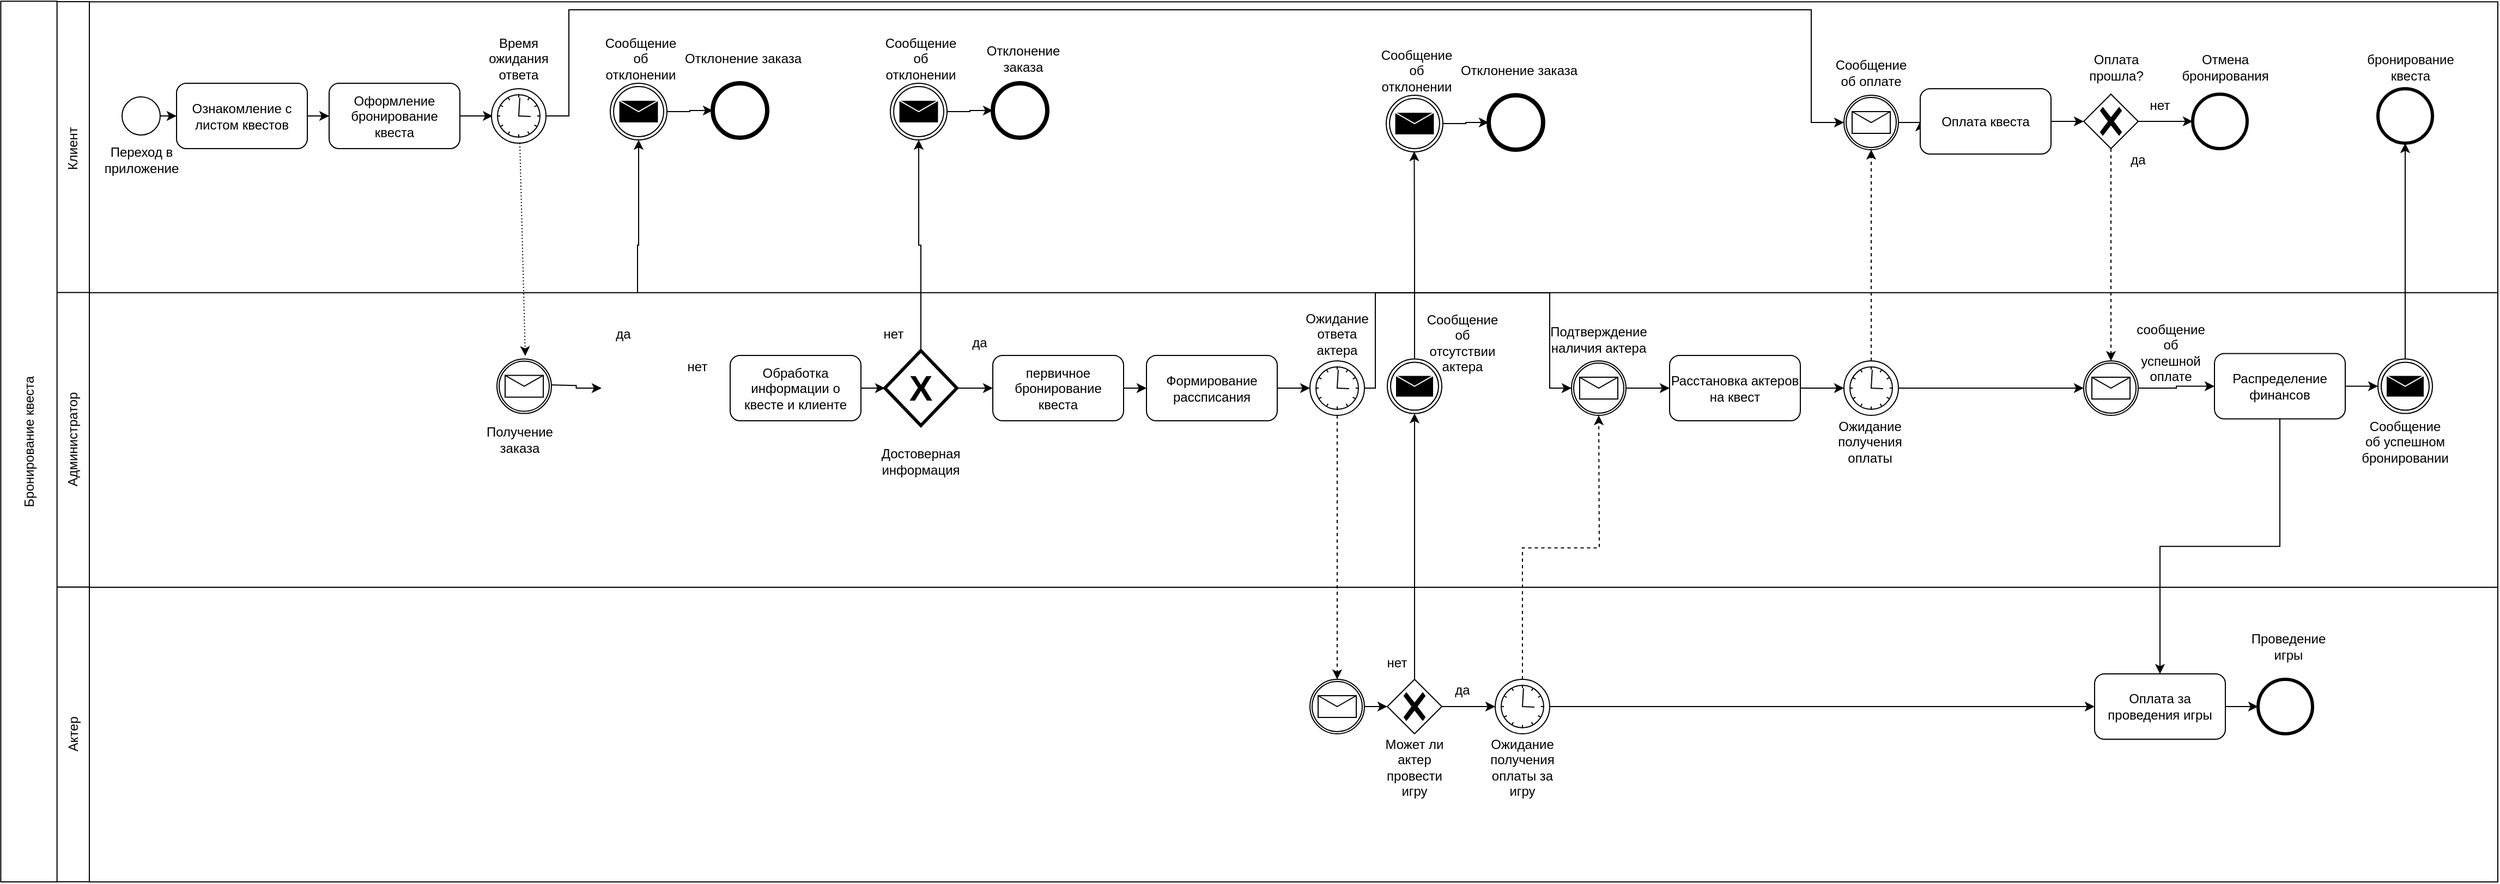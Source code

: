 <mxfile version="26.2.2">
  <diagram name="Страница — 1" id="u1uKne-qDeMZfQAYgLeE">
    <mxGraphModel dx="2459" dy="2069" grid="1" gridSize="10" guides="1" tooltips="1" connect="1" arrows="1" fold="1" page="1" pageScale="1" pageWidth="827" pageHeight="1169" math="0" shadow="0">
      <root>
        <mxCell id="0" />
        <mxCell id="1" parent="0" />
        <mxCell id="-R2iYD6G5VZ62MOR1Gz--1" value="" style="rounded=0;whiteSpace=wrap;html=1;" parent="1" vertex="1">
          <mxGeometry x="50" y="-777.33" width="2210" height="270.63" as="geometry" />
        </mxCell>
        <mxCell id="-R2iYD6G5VZ62MOR1Gz--7" value="Клиент" style="rounded=0;whiteSpace=wrap;html=1;rotation=-90;" parent="1" vertex="1">
          <mxGeometry x="-100.31" y="-657.18" width="270.63" height="30" as="geometry" />
        </mxCell>
        <mxCell id="-R2iYD6G5VZ62MOR1Gz--15" style="edgeStyle=orthogonalEdgeStyle;rounded=0;orthogonalLoop=1;jettySize=auto;html=1;exitX=1;exitY=0.5;exitDx=0;exitDy=0;" parent="1" source="-R2iYD6G5VZ62MOR1Gz--8" target="-R2iYD6G5VZ62MOR1Gz--16" edge="1">
          <mxGeometry relative="1" as="geometry">
            <mxPoint x="140" y="-672" as="targetPoint" />
          </mxGeometry>
        </mxCell>
        <mxCell id="-R2iYD6G5VZ62MOR1Gz--8" value="" style="ellipse;whiteSpace=wrap;html=1;aspect=fixed;" parent="1" vertex="1">
          <mxGeometry x="80" y="-690" width="35" height="35" as="geometry" />
        </mxCell>
        <mxCell id="-R2iYD6G5VZ62MOR1Gz--9" value="Переход в приложение" style="text;html=1;align=center;verticalAlign=middle;whiteSpace=wrap;rounded=0;" parent="1" vertex="1">
          <mxGeometry x="67.5" y="-647.5" width="60" height="30" as="geometry" />
        </mxCell>
        <mxCell id="-R2iYD6G5VZ62MOR1Gz--18" value="" style="edgeStyle=orthogonalEdgeStyle;rounded=0;orthogonalLoop=1;jettySize=auto;html=1;" parent="1" source="-R2iYD6G5VZ62MOR1Gz--16" target="-R2iYD6G5VZ62MOR1Gz--17" edge="1">
          <mxGeometry relative="1" as="geometry" />
        </mxCell>
        <mxCell id="-R2iYD6G5VZ62MOR1Gz--16" value="Ознакомление с листом квестов" style="rounded=1;whiteSpace=wrap;html=1;" parent="1" vertex="1">
          <mxGeometry x="130" y="-702.5" width="120" height="60" as="geometry" />
        </mxCell>
        <mxCell id="-R2iYD6G5VZ62MOR1Gz--20" value="" style="edgeStyle=orthogonalEdgeStyle;rounded=0;orthogonalLoop=1;jettySize=auto;html=1;" parent="1" source="-R2iYD6G5VZ62MOR1Gz--17" edge="1">
          <mxGeometry relative="1" as="geometry">
            <mxPoint x="420.104" y="-672.4" as="targetPoint" />
          </mxGeometry>
        </mxCell>
        <mxCell id="-R2iYD6G5VZ62MOR1Gz--17" value="Оформление бронирование квеста" style="rounded=1;whiteSpace=wrap;html=1;" parent="1" vertex="1">
          <mxGeometry x="270" y="-702.5" width="120" height="60" as="geometry" />
        </mxCell>
        <mxCell id="Gj7sBWzn-W7E-TxNVWnS-31" style="edgeStyle=orthogonalEdgeStyle;rounded=0;orthogonalLoop=1;jettySize=auto;html=1;exitX=1;exitY=0.5;exitDx=0;exitDy=0;" edge="1" parent="1" source="-R2iYD6G5VZ62MOR1Gz--22" target="Gj7sBWzn-W7E-TxNVWnS-32">
          <mxGeometry relative="1" as="geometry">
            <mxPoint x="620" y="-421.941" as="targetPoint" />
          </mxGeometry>
        </mxCell>
        <mxCell id="Gj7sBWzn-W7E-TxNVWnS-38" style="edgeStyle=orthogonalEdgeStyle;rounded=0;orthogonalLoop=1;jettySize=auto;html=1;exitX=0.5;exitY=0;exitDx=0;exitDy=0;" edge="1" parent="1" source="-R2iYD6G5VZ62MOR1Gz--22" target="Gj7sBWzn-W7E-TxNVWnS-35">
          <mxGeometry relative="1" as="geometry" />
        </mxCell>
        <mxCell id="-R2iYD6G5VZ62MOR1Gz--22" value="&lt;font style=&quot;font-size: 32px;&quot;&gt;&lt;b&gt;X&lt;/b&gt;&lt;/font&gt;" style="rhombus;whiteSpace=wrap;html=1;strokeWidth=3;" parent="1" vertex="1">
          <mxGeometry x="520" y="-456.87" width="66" height="68.75" as="geometry" />
        </mxCell>
        <mxCell id="-R2iYD6G5VZ62MOR1Gz--23" value="Забронирован квест на данное время?" style="text;html=1;align=center;verticalAlign=middle;whiteSpace=wrap;rounded=0;" parent="1" vertex="1">
          <mxGeometry x="523" y="-370" width="60" height="30" as="geometry" />
        </mxCell>
        <mxCell id="Gj7sBWzn-W7E-TxNVWnS-1" value="Администратор" style="rounded=0;whiteSpace=wrap;html=1;rotation=-90;" vertex="1" parent="1">
          <mxGeometry x="-100.31" y="-390" width="270.63" height="30" as="geometry" />
        </mxCell>
        <mxCell id="Gj7sBWzn-W7E-TxNVWnS-2" value="" style="rounded=0;whiteSpace=wrap;html=1;" vertex="1" parent="1">
          <mxGeometry x="50" y="-510.16" width="2210" height="270.63" as="geometry" />
        </mxCell>
        <mxCell id="Gj7sBWzn-W7E-TxNVWnS-3" value="Актер" style="rounded=0;whiteSpace=wrap;html=1;rotation=-90;" vertex="1" parent="1">
          <mxGeometry x="-100.31" y="-119.37" width="270.63" height="30" as="geometry" />
        </mxCell>
        <mxCell id="Gj7sBWzn-W7E-TxNVWnS-4" value="" style="rounded=0;whiteSpace=wrap;html=1;" vertex="1" parent="1">
          <mxGeometry x="50" y="-239.53" width="2210" height="270.63" as="geometry" />
        </mxCell>
        <mxCell id="Gj7sBWzn-W7E-TxNVWnS-6" value="Бронирование квеста" style="rounded=0;whiteSpace=wrap;html=1;rotation=-90;" vertex="1" parent="1">
          <mxGeometry x="-409.93" y="-399.2" width="808.91" height="51.6" as="geometry" />
        </mxCell>
        <mxCell id="Gj7sBWzn-W7E-TxNVWnS-17" style="edgeStyle=orthogonalEdgeStyle;rounded=0;orthogonalLoop=1;jettySize=auto;html=1;exitX=1;exitY=0.5;exitDx=0;exitDy=0;entryX=0;entryY=0.5;entryDx=0;entryDy=0;" edge="1" parent="1" target="-R2iYD6G5VZ62MOR1Gz--22">
          <mxGeometry relative="1" as="geometry">
            <mxPoint x="472.49" y="-425.445" as="sourcePoint" />
          </mxGeometry>
        </mxCell>
        <mxCell id="Gj7sBWzn-W7E-TxNVWnS-13" value="Время ожидания ответа" style="text;html=1;align=center;verticalAlign=middle;whiteSpace=wrap;rounded=0;" vertex="1" parent="1">
          <mxGeometry x="414" y="-740" width="60" height="30" as="geometry" />
        </mxCell>
        <mxCell id="Gj7sBWzn-W7E-TxNVWnS-16" value="Получение заказа" style="text;html=1;align=center;verticalAlign=middle;whiteSpace=wrap;rounded=0;" vertex="1" parent="1">
          <mxGeometry x="415" y="-390.13" width="60" height="30" as="geometry" />
        </mxCell>
        <mxCell id="Gj7sBWzn-W7E-TxNVWnS-18" value="" style="endArrow=classic;html=1;rounded=0;dashed=1;dashPattern=1 2;exitX=0.5;exitY=1;exitDx=0;exitDy=0;" edge="1" parent="1">
          <mxGeometry width="50" height="50" relative="1" as="geometry">
            <mxPoint x="445" y="-647.5" as="sourcePoint" />
            <mxPoint x="450" y="-452" as="targetPoint" />
          </mxGeometry>
        </mxCell>
        <mxCell id="Gj7sBWzn-W7E-TxNVWnS-20" value="" style="ellipse;whiteSpace=wrap;html=1;aspect=fixed;strokeWidth=4;" vertex="1" parent="1">
          <mxGeometry x="622" y="-702.5" width="50" height="50" as="geometry" />
        </mxCell>
        <mxCell id="Gj7sBWzn-W7E-TxNVWnS-22" value="Отклонение&amp;nbsp;заказа" style="text;html=1;align=center;verticalAlign=middle;whiteSpace=wrap;rounded=0;" vertex="1" parent="1">
          <mxGeometry x="620" y="-740" width="60" height="30" as="geometry" />
        </mxCell>
        <mxCell id="Gj7sBWzn-W7E-TxNVWnS-24" value="" style="points=[[0.145,0.145,0],[0.5,0,0],[0.855,0.145,0],[1,0.5,0],[0.855,0.855,0],[0.5,1,0],[0.145,0.855,0],[0,0.5,0]];shape=mxgraph.bpmn.event;html=1;verticalLabelPosition=bottom;labelBackgroundColor=#ffffff;verticalAlign=top;align=center;perimeter=ellipsePerimeter;outlineConnect=0;aspect=fixed;outline=boundInt;symbol=message;" vertex="1" parent="1">
          <mxGeometry x="424" y="-449.2" width="50" height="50" as="geometry" />
        </mxCell>
        <mxCell id="Gj7sBWzn-W7E-TxNVWnS-26" value="" style="points=[[0.145,0.145,0],[0.5,0,0],[0.855,0.145,0],[1,0.5,0],[0.855,0.855,0],[0.5,1,0],[0.145,0.855,0],[0,0.5,0]];shape=mxgraph.bpmn.event;html=1;verticalLabelPosition=bottom;labelBackgroundColor=#ffffff;verticalAlign=top;align=center;perimeter=ellipsePerimeter;outlineConnect=0;aspect=fixed;outline=standard;symbol=timer;" vertex="1" parent="1">
          <mxGeometry x="419" y="-697.5" width="50" height="50" as="geometry" />
        </mxCell>
        <mxCell id="Gj7sBWzn-W7E-TxNVWnS-27" value="да" style="text;html=1;align=center;verticalAlign=middle;whiteSpace=wrap;rounded=0;" vertex="1" parent="1">
          <mxGeometry x="510" y="-486.87" width="60" height="30" as="geometry" />
        </mxCell>
        <mxCell id="Gj7sBWzn-W7E-TxNVWnS-29" value="нет" style="text;html=1;align=center;verticalAlign=middle;whiteSpace=wrap;rounded=0;" vertex="1" parent="1">
          <mxGeometry x="578" y="-456.87" width="60" height="30" as="geometry" />
        </mxCell>
        <mxCell id="Gj7sBWzn-W7E-TxNVWnS-45" style="edgeStyle=orthogonalEdgeStyle;rounded=0;orthogonalLoop=1;jettySize=auto;html=1;exitX=1;exitY=0.5;exitDx=0;exitDy=0;entryX=0;entryY=0.5;entryDx=0;entryDy=0;" edge="1" parent="1" source="Gj7sBWzn-W7E-TxNVWnS-32" target="Gj7sBWzn-W7E-TxNVWnS-33">
          <mxGeometry relative="1" as="geometry" />
        </mxCell>
        <mxCell id="Gj7sBWzn-W7E-TxNVWnS-32" value="Обработка информации о квесте и клиенте" style="rounded=1;whiteSpace=wrap;html=1;" vertex="1" parent="1">
          <mxGeometry x="638" y="-452.491" width="120" height="60" as="geometry" />
        </mxCell>
        <mxCell id="Gj7sBWzn-W7E-TxNVWnS-49" style="edgeStyle=orthogonalEdgeStyle;rounded=0;orthogonalLoop=1;jettySize=auto;html=1;exitX=1;exitY=0.5;exitDx=0;exitDy=0;entryX=0;entryY=0.5;entryDx=0;entryDy=0;" edge="1" parent="1" source="Gj7sBWzn-W7E-TxNVWnS-33" target="Gj7sBWzn-W7E-TxNVWnS-48">
          <mxGeometry relative="1" as="geometry" />
        </mxCell>
        <mxCell id="Gj7sBWzn-W7E-TxNVWnS-33" value="&lt;font style=&quot;font-size: 32px;&quot;&gt;&lt;b&gt;X&lt;/b&gt;&lt;/font&gt;" style="rhombus;whiteSpace=wrap;html=1;strokeWidth=3;" vertex="1" parent="1">
          <mxGeometry x="780" y="-456.87" width="66" height="68.75" as="geometry" />
        </mxCell>
        <mxCell id="Gj7sBWzn-W7E-TxNVWnS-34" value="Достоверная информация" style="text;html=1;align=center;verticalAlign=middle;whiteSpace=wrap;rounded=0;" vertex="1" parent="1">
          <mxGeometry x="783" y="-370" width="60" height="30" as="geometry" />
        </mxCell>
        <mxCell id="Gj7sBWzn-W7E-TxNVWnS-36" style="edgeStyle=orthogonalEdgeStyle;rounded=0;orthogonalLoop=1;jettySize=auto;html=1;exitX=1;exitY=0.5;exitDx=0;exitDy=0;exitPerimeter=0;entryX=0;entryY=0.5;entryDx=0;entryDy=0;" edge="1" parent="1" source="Gj7sBWzn-W7E-TxNVWnS-35" target="Gj7sBWzn-W7E-TxNVWnS-20">
          <mxGeometry relative="1" as="geometry" />
        </mxCell>
        <mxCell id="Gj7sBWzn-W7E-TxNVWnS-35" value="" style="points=[[0.145,0.145,0],[0.5,0,0],[0.855,0.145,0],[1,0.5,0],[0.855,0.855,0],[0.5,1,0],[0.145,0.855,0],[0,0.5,0]];shape=mxgraph.bpmn.event;html=1;verticalLabelPosition=bottom;labelBackgroundColor=#ffffff;verticalAlign=top;align=center;perimeter=ellipsePerimeter;outlineConnect=0;aspect=fixed;outline=throwing;symbol=message;" vertex="1" parent="1">
          <mxGeometry x="528" y="-702.5" width="52" height="52" as="geometry" />
        </mxCell>
        <mxCell id="Gj7sBWzn-W7E-TxNVWnS-37" value="Сообщение об отклонении" style="text;html=1;align=center;verticalAlign=middle;whiteSpace=wrap;rounded=0;" vertex="1" parent="1">
          <mxGeometry x="526" y="-740" width="60" height="30" as="geometry" />
        </mxCell>
        <mxCell id="Gj7sBWzn-W7E-TxNVWnS-39" value="" style="ellipse;whiteSpace=wrap;html=1;aspect=fixed;strokeWidth=4;" vertex="1" parent="1">
          <mxGeometry x="879" y="-702.5" width="50" height="50" as="geometry" />
        </mxCell>
        <mxCell id="Gj7sBWzn-W7E-TxNVWnS-40" value="Отклонение заказа" style="text;html=1;align=center;verticalAlign=middle;whiteSpace=wrap;rounded=0;" vertex="1" parent="1">
          <mxGeometry x="877" y="-740" width="60" height="30" as="geometry" />
        </mxCell>
        <mxCell id="Gj7sBWzn-W7E-TxNVWnS-41" style="edgeStyle=orthogonalEdgeStyle;rounded=0;orthogonalLoop=1;jettySize=auto;html=1;exitX=1;exitY=0.5;exitDx=0;exitDy=0;exitPerimeter=0;entryX=0;entryY=0.5;entryDx=0;entryDy=0;" edge="1" parent="1" source="Gj7sBWzn-W7E-TxNVWnS-42" target="Gj7sBWzn-W7E-TxNVWnS-39">
          <mxGeometry relative="1" as="geometry" />
        </mxCell>
        <mxCell id="Gj7sBWzn-W7E-TxNVWnS-42" value="" style="points=[[0.145,0.145,0],[0.5,0,0],[0.855,0.145,0],[1,0.5,0],[0.855,0.855,0],[0.5,1,0],[0.145,0.855,0],[0,0.5,0]];shape=mxgraph.bpmn.event;html=1;verticalLabelPosition=bottom;labelBackgroundColor=#ffffff;verticalAlign=top;align=center;perimeter=ellipsePerimeter;outlineConnect=0;aspect=fixed;outline=throwing;symbol=message;" vertex="1" parent="1">
          <mxGeometry x="785" y="-702.5" width="52" height="52" as="geometry" />
        </mxCell>
        <mxCell id="Gj7sBWzn-W7E-TxNVWnS-43" value="Сообщение об отклонении" style="text;html=1;align=center;verticalAlign=middle;whiteSpace=wrap;rounded=0;" vertex="1" parent="1">
          <mxGeometry x="783" y="-740" width="60" height="30" as="geometry" />
        </mxCell>
        <mxCell id="Gj7sBWzn-W7E-TxNVWnS-44" style="edgeStyle=orthogonalEdgeStyle;rounded=0;orthogonalLoop=1;jettySize=auto;html=1;exitX=0.5;exitY=0;exitDx=0;exitDy=0;entryX=0.5;entryY=1;entryDx=0;entryDy=0;entryPerimeter=0;" edge="1" parent="1" source="Gj7sBWzn-W7E-TxNVWnS-33" target="Gj7sBWzn-W7E-TxNVWnS-42">
          <mxGeometry relative="1" as="geometry" />
        </mxCell>
        <mxCell id="Gj7sBWzn-W7E-TxNVWnS-46" value="да" style="text;html=1;align=center;verticalAlign=middle;whiteSpace=wrap;rounded=0;" vertex="1" parent="1">
          <mxGeometry x="837" y="-479.2" width="60" height="30" as="geometry" />
        </mxCell>
        <mxCell id="Gj7sBWzn-W7E-TxNVWnS-47" value="нет" style="text;html=1;align=center;verticalAlign=middle;whiteSpace=wrap;rounded=0;" vertex="1" parent="1">
          <mxGeometry x="758" y="-486.87" width="60" height="30" as="geometry" />
        </mxCell>
        <mxCell id="Gj7sBWzn-W7E-TxNVWnS-52" style="edgeStyle=orthogonalEdgeStyle;rounded=0;orthogonalLoop=1;jettySize=auto;html=1;exitX=1;exitY=0.5;exitDx=0;exitDy=0;" edge="1" parent="1" source="Gj7sBWzn-W7E-TxNVWnS-48" target="Gj7sBWzn-W7E-TxNVWnS-53">
          <mxGeometry relative="1" as="geometry">
            <mxPoint x="1020" y="-421.941" as="targetPoint" />
          </mxGeometry>
        </mxCell>
        <mxCell id="Gj7sBWzn-W7E-TxNVWnS-48" value="первичное бронирование квеста" style="rounded=1;whiteSpace=wrap;html=1;" vertex="1" parent="1">
          <mxGeometry x="879" y="-452.49" width="120" height="60" as="geometry" />
        </mxCell>
        <mxCell id="Gj7sBWzn-W7E-TxNVWnS-54" style="edgeStyle=orthogonalEdgeStyle;rounded=0;orthogonalLoop=1;jettySize=auto;html=1;exitX=1;exitY=0.5;exitDx=0;exitDy=0;" edge="1" parent="1" source="Gj7sBWzn-W7E-TxNVWnS-53" target="Gj7sBWzn-W7E-TxNVWnS-55">
          <mxGeometry relative="1" as="geometry">
            <mxPoint x="1160" y="-421.941" as="targetPoint" />
          </mxGeometry>
        </mxCell>
        <mxCell id="Gj7sBWzn-W7E-TxNVWnS-53" value="Формирование рассписания" style="rounded=1;whiteSpace=wrap;html=1;" vertex="1" parent="1">
          <mxGeometry x="1020" y="-452.491" width="120" height="60" as="geometry" />
        </mxCell>
        <mxCell id="Gj7sBWzn-W7E-TxNVWnS-55" value="" style="points=[[0.145,0.145,0],[0.5,0,0],[0.855,0.145,0],[1,0.5,0],[0.855,0.855,0],[0.5,1,0],[0.145,0.855,0],[0,0.5,0]];shape=mxgraph.bpmn.event;html=1;verticalLabelPosition=bottom;labelBackgroundColor=#ffffff;verticalAlign=top;align=center;perimeter=ellipsePerimeter;outlineConnect=0;aspect=fixed;outline=standard;symbol=timer;" vertex="1" parent="1">
          <mxGeometry x="1170" y="-447.491" width="50" height="50" as="geometry" />
        </mxCell>
        <mxCell id="Gj7sBWzn-W7E-TxNVWnS-56" value="Ожидание ответа актера" style="text;html=1;align=center;verticalAlign=middle;whiteSpace=wrap;rounded=0;" vertex="1" parent="1">
          <mxGeometry x="1165" y="-486.87" width="60" height="30" as="geometry" />
        </mxCell>
        <mxCell id="Gj7sBWzn-W7E-TxNVWnS-57" value="" style="endArrow=classic;html=1;rounded=0;exitX=0.5;exitY=1;exitDx=0;exitDy=0;exitPerimeter=0;dashed=1;" edge="1" parent="1" source="Gj7sBWzn-W7E-TxNVWnS-55" target="Gj7sBWzn-W7E-TxNVWnS-58">
          <mxGeometry width="50" height="50" relative="1" as="geometry">
            <mxPoint x="1390" y="-330" as="sourcePoint" />
            <mxPoint x="1195" y="-130" as="targetPoint" />
          </mxGeometry>
        </mxCell>
        <mxCell id="Gj7sBWzn-W7E-TxNVWnS-58" value="" style="points=[[0.145,0.145,0],[0.5,0,0],[0.855,0.145,0],[1,0.5,0],[0.855,0.855,0],[0.5,1,0],[0.145,0.855,0],[0,0.5,0]];shape=mxgraph.bpmn.event;html=1;verticalLabelPosition=bottom;labelBackgroundColor=#ffffff;verticalAlign=top;align=center;perimeter=ellipsePerimeter;outlineConnect=0;aspect=fixed;outline=catching;symbol=message;" vertex="1" parent="1">
          <mxGeometry x="1170" y="-155" width="50" height="50" as="geometry" />
        </mxCell>
        <mxCell id="Gj7sBWzn-W7E-TxNVWnS-69" style="edgeStyle=orthogonalEdgeStyle;rounded=0;orthogonalLoop=1;jettySize=auto;html=1;exitX=1;exitY=0.5;exitDx=0;exitDy=0;exitPerimeter=0;" edge="1" parent="1" source="Gj7sBWzn-W7E-TxNVWnS-66">
          <mxGeometry relative="1" as="geometry">
            <mxPoint x="1340" y="-130" as="targetPoint" />
          </mxGeometry>
        </mxCell>
        <mxCell id="Gj7sBWzn-W7E-TxNVWnS-71" style="edgeStyle=orthogonalEdgeStyle;rounded=0;orthogonalLoop=1;jettySize=auto;html=1;exitX=0.5;exitY=0;exitDx=0;exitDy=0;exitPerimeter=0;" edge="1" parent="1" source="Gj7sBWzn-W7E-TxNVWnS-66" target="Gj7sBWzn-W7E-TxNVWnS-72">
          <mxGeometry relative="1" as="geometry">
            <mxPoint x="1265.706" y="-400.0" as="targetPoint" />
          </mxGeometry>
        </mxCell>
        <mxCell id="Gj7sBWzn-W7E-TxNVWnS-66" value="" style="points=[[0.25,0.25,0],[0.5,0,0],[0.75,0.25,0],[1,0.5,0],[0.75,0.75,0],[0.5,1,0],[0.25,0.75,0],[0,0.5,0]];shape=mxgraph.bpmn.gateway2;html=1;verticalLabelPosition=bottom;labelBackgroundColor=#ffffff;verticalAlign=top;align=center;perimeter=rhombusPerimeter;outlineConnect=0;outline=none;symbol=none;gwType=exclusive;" vertex="1" parent="1">
          <mxGeometry x="1241" y="-155" width="50" height="50" as="geometry" />
        </mxCell>
        <mxCell id="Gj7sBWzn-W7E-TxNVWnS-67" style="edgeStyle=orthogonalEdgeStyle;rounded=0;orthogonalLoop=1;jettySize=auto;html=1;exitX=1;exitY=0.5;exitDx=0;exitDy=0;exitPerimeter=0;entryX=0;entryY=0.5;entryDx=0;entryDy=0;entryPerimeter=0;" edge="1" parent="1" source="Gj7sBWzn-W7E-TxNVWnS-58" target="Gj7sBWzn-W7E-TxNVWnS-66">
          <mxGeometry relative="1" as="geometry" />
        </mxCell>
        <mxCell id="Gj7sBWzn-W7E-TxNVWnS-68" value="Может ли актер провести игру" style="text;html=1;align=center;verticalAlign=middle;whiteSpace=wrap;rounded=0;" vertex="1" parent="1">
          <mxGeometry x="1236" y="-89.37" width="60" height="30" as="geometry" />
        </mxCell>
        <mxCell id="Gj7sBWzn-W7E-TxNVWnS-70" value="нет" style="text;html=1;align=center;verticalAlign=middle;whiteSpace=wrap;rounded=0;" vertex="1" parent="1">
          <mxGeometry x="1220" y="-185" width="60" height="30" as="geometry" />
        </mxCell>
        <mxCell id="Gj7sBWzn-W7E-TxNVWnS-74" style="edgeStyle=orthogonalEdgeStyle;rounded=0;orthogonalLoop=1;jettySize=auto;html=1;exitX=0.5;exitY=0;exitDx=0;exitDy=0;exitPerimeter=0;" edge="1" parent="1" source="Gj7sBWzn-W7E-TxNVWnS-72">
          <mxGeometry relative="1" as="geometry">
            <mxPoint x="1265.706" y="-640.0" as="targetPoint" />
          </mxGeometry>
        </mxCell>
        <mxCell id="Gj7sBWzn-W7E-TxNVWnS-72" value="" style="points=[[0.145,0.145,0],[0.5,0,0],[0.855,0.145,0],[1,0.5,0],[0.855,0.855,0],[0.5,1,0],[0.145,0.855,0],[0,0.5,0]];shape=mxgraph.bpmn.event;html=1;verticalLabelPosition=bottom;labelBackgroundColor=#ffffff;verticalAlign=top;align=center;perimeter=ellipsePerimeter;outlineConnect=0;aspect=fixed;outline=throwing;symbol=message;" vertex="1" parent="1">
          <mxGeometry x="1240.996" y="-449.2" width="50" height="50" as="geometry" />
        </mxCell>
        <mxCell id="Gj7sBWzn-W7E-TxNVWnS-73" value="Сообщение об отсутствии актера" style="text;html=1;align=center;verticalAlign=middle;whiteSpace=wrap;rounded=0;" vertex="1" parent="1">
          <mxGeometry x="1280" y="-479.2" width="60" height="30" as="geometry" />
        </mxCell>
        <mxCell id="Gj7sBWzn-W7E-TxNVWnS-75" value="" style="ellipse;whiteSpace=wrap;html=1;aspect=fixed;strokeWidth=4;" vertex="1" parent="1">
          <mxGeometry x="1334" y="-691.5" width="50" height="50" as="geometry" />
        </mxCell>
        <mxCell id="Gj7sBWzn-W7E-TxNVWnS-76" value="Отклонение&amp;nbsp;заказа" style="text;html=1;align=center;verticalAlign=middle;whiteSpace=wrap;rounded=0;" vertex="1" parent="1">
          <mxGeometry x="1332" y="-729" width="60" height="30" as="geometry" />
        </mxCell>
        <mxCell id="Gj7sBWzn-W7E-TxNVWnS-77" style="edgeStyle=orthogonalEdgeStyle;rounded=0;orthogonalLoop=1;jettySize=auto;html=1;exitX=1;exitY=0.5;exitDx=0;exitDy=0;exitPerimeter=0;entryX=0;entryY=0.5;entryDx=0;entryDy=0;" edge="1" parent="1" source="Gj7sBWzn-W7E-TxNVWnS-78" target="Gj7sBWzn-W7E-TxNVWnS-75">
          <mxGeometry relative="1" as="geometry" />
        </mxCell>
        <mxCell id="Gj7sBWzn-W7E-TxNVWnS-78" value="" style="points=[[0.145,0.145,0],[0.5,0,0],[0.855,0.145,0],[1,0.5,0],[0.855,0.855,0],[0.5,1,0],[0.145,0.855,0],[0,0.5,0]];shape=mxgraph.bpmn.event;html=1;verticalLabelPosition=bottom;labelBackgroundColor=#ffffff;verticalAlign=top;align=center;perimeter=ellipsePerimeter;outlineConnect=0;aspect=fixed;outline=throwing;symbol=message;" vertex="1" parent="1">
          <mxGeometry x="1240" y="-691.5" width="52" height="52" as="geometry" />
        </mxCell>
        <mxCell id="Gj7sBWzn-W7E-TxNVWnS-79" value="Сообщение об отклонении" style="text;html=1;align=center;verticalAlign=middle;whiteSpace=wrap;rounded=0;" vertex="1" parent="1">
          <mxGeometry x="1238" y="-729" width="60" height="30" as="geometry" />
        </mxCell>
        <mxCell id="Gj7sBWzn-W7E-TxNVWnS-80" value="да" style="text;html=1;align=center;verticalAlign=middle;whiteSpace=wrap;rounded=0;" vertex="1" parent="1">
          <mxGeometry x="1280" y="-160" width="60" height="30" as="geometry" />
        </mxCell>
        <mxCell id="Gj7sBWzn-W7E-TxNVWnS-84" style="edgeStyle=orthogonalEdgeStyle;rounded=0;orthogonalLoop=1;jettySize=auto;html=1;exitX=0.5;exitY=0;exitDx=0;exitDy=0;exitPerimeter=0;dashed=1;" edge="1" parent="1" source="Gj7sBWzn-W7E-TxNVWnS-82">
          <mxGeometry relative="1" as="geometry">
            <mxPoint x="1435" y="-397.49" as="targetPoint" />
          </mxGeometry>
        </mxCell>
        <mxCell id="Gj7sBWzn-W7E-TxNVWnS-125" style="edgeStyle=orthogonalEdgeStyle;rounded=0;orthogonalLoop=1;jettySize=auto;html=1;exitX=1;exitY=0.5;exitDx=0;exitDy=0;exitPerimeter=0;entryX=0;entryY=0.5;entryDx=0;entryDy=0;" edge="1" parent="1" source="Gj7sBWzn-W7E-TxNVWnS-82" target="Gj7sBWzn-W7E-TxNVWnS-124">
          <mxGeometry relative="1" as="geometry" />
        </mxCell>
        <mxCell id="Gj7sBWzn-W7E-TxNVWnS-82" value="" style="points=[[0.145,0.145,0],[0.5,0,0],[0.855,0.145,0],[1,0.5,0],[0.855,0.855,0],[0.5,1,0],[0.145,0.855,0],[0,0.5,0]];shape=mxgraph.bpmn.event;html=1;verticalLabelPosition=bottom;labelBackgroundColor=#ffffff;verticalAlign=top;align=center;perimeter=ellipsePerimeter;outlineConnect=0;aspect=fixed;outline=standard;symbol=timer;" vertex="1" parent="1">
          <mxGeometry x="1340" y="-155" width="50" height="50" as="geometry" />
        </mxCell>
        <mxCell id="Gj7sBWzn-W7E-TxNVWnS-83" value="Ожидание получения оплаты за игру" style="text;html=1;align=center;verticalAlign=middle;whiteSpace=wrap;rounded=0;" vertex="1" parent="1">
          <mxGeometry x="1335" y="-89.37" width="60" height="30" as="geometry" />
        </mxCell>
        <mxCell id="Gj7sBWzn-W7E-TxNVWnS-90" style="edgeStyle=orthogonalEdgeStyle;rounded=0;orthogonalLoop=1;jettySize=auto;html=1;exitX=1;exitY=0.5;exitDx=0;exitDy=0;exitPerimeter=0;" edge="1" parent="1" source="Gj7sBWzn-W7E-TxNVWnS-87" target="Gj7sBWzn-W7E-TxNVWnS-91">
          <mxGeometry relative="1" as="geometry">
            <mxPoint x="1480" y="-421.941" as="targetPoint" />
          </mxGeometry>
        </mxCell>
        <mxCell id="Gj7sBWzn-W7E-TxNVWnS-87" value="" style="points=[[0.145,0.145,0],[0.5,0,0],[0.855,0.145,0],[1,0.5,0],[0.855,0.855,0],[0.5,1,0],[0.145,0.855,0],[0,0.5,0]];shape=mxgraph.bpmn.event;html=1;verticalLabelPosition=bottom;labelBackgroundColor=#ffffff;verticalAlign=top;align=center;perimeter=ellipsePerimeter;outlineConnect=0;aspect=fixed;outline=catching;symbol=message;" vertex="1" parent="1">
          <mxGeometry x="1410" y="-447.49" width="50" height="50" as="geometry" />
        </mxCell>
        <mxCell id="Gj7sBWzn-W7E-TxNVWnS-88" value="Подтверждение наличия актера" style="text;html=1;align=center;verticalAlign=middle;whiteSpace=wrap;rounded=0;" vertex="1" parent="1">
          <mxGeometry x="1405" y="-482.49" width="60" height="30" as="geometry" />
        </mxCell>
        <mxCell id="Gj7sBWzn-W7E-TxNVWnS-93" style="edgeStyle=orthogonalEdgeStyle;rounded=0;orthogonalLoop=1;jettySize=auto;html=1;exitX=1;exitY=0.5;exitDx=0;exitDy=0;entryX=0;entryY=0.5;entryDx=0;entryDy=0;entryPerimeter=0;" edge="1" parent="1" source="Gj7sBWzn-W7E-TxNVWnS-91">
          <mxGeometry relative="1" as="geometry">
            <mxPoint x="1660" y="-422.49" as="targetPoint" />
          </mxGeometry>
        </mxCell>
        <mxCell id="Gj7sBWzn-W7E-TxNVWnS-91" value="Расстановка актеров на квест" style="rounded=1;whiteSpace=wrap;html=1;" vertex="1" parent="1">
          <mxGeometry x="1500" y="-452.491" width="120" height="60" as="geometry" />
        </mxCell>
        <mxCell id="Gj7sBWzn-W7E-TxNVWnS-103" style="edgeStyle=orthogonalEdgeStyle;rounded=0;orthogonalLoop=1;jettySize=auto;html=1;exitX=0.5;exitY=0;exitDx=0;exitDy=0;exitPerimeter=0;dashed=1;" edge="1" parent="1" source="Gj7sBWzn-W7E-TxNVWnS-101" target="Gj7sBWzn-W7E-TxNVWnS-104">
          <mxGeometry relative="1" as="geometry">
            <mxPoint x="1684.529" y="-650.0" as="targetPoint" />
          </mxGeometry>
        </mxCell>
        <mxCell id="Gj7sBWzn-W7E-TxNVWnS-101" value="" style="points=[[0.145,0.145,0],[0.5,0,0],[0.855,0.145,0],[1,0.5,0],[0.855,0.855,0],[0.5,1,0],[0.145,0.855,0],[0,0.5,0]];shape=mxgraph.bpmn.event;html=1;verticalLabelPosition=bottom;labelBackgroundColor=#ffffff;verticalAlign=top;align=center;perimeter=ellipsePerimeter;outlineConnect=0;aspect=fixed;outline=standard;symbol=timer;" vertex="1" parent="1">
          <mxGeometry x="1660" y="-447.49" width="50" height="50" as="geometry" />
        </mxCell>
        <mxCell id="Gj7sBWzn-W7E-TxNVWnS-102" value="Ожидание получения оплаты" style="text;html=1;align=center;verticalAlign=middle;whiteSpace=wrap;rounded=0;" vertex="1" parent="1">
          <mxGeometry x="1654" y="-388.12" width="60" height="30" as="geometry" />
        </mxCell>
        <mxCell id="Gj7sBWzn-W7E-TxNVWnS-107" style="edgeStyle=orthogonalEdgeStyle;rounded=0;orthogonalLoop=1;jettySize=auto;html=1;exitX=1;exitY=0.5;exitDx=0;exitDy=0;exitPerimeter=0;" edge="1" parent="1" source="Gj7sBWzn-W7E-TxNVWnS-104" target="Gj7sBWzn-W7E-TxNVWnS-108">
          <mxGeometry relative="1" as="geometry">
            <mxPoint x="1740" y="-666.647" as="targetPoint" />
          </mxGeometry>
        </mxCell>
        <mxCell id="Gj7sBWzn-W7E-TxNVWnS-104" value="" style="points=[[0.145,0.145,0],[0.5,0,0],[0.855,0.145,0],[1,0.5,0],[0.855,0.855,0],[0.5,1,0],[0.145,0.855,0],[0,0.5,0]];shape=mxgraph.bpmn.event;html=1;verticalLabelPosition=bottom;labelBackgroundColor=#ffffff;verticalAlign=top;align=center;perimeter=ellipsePerimeter;outlineConnect=0;aspect=fixed;outline=catching;symbol=message;" vertex="1" parent="1">
          <mxGeometry x="1659.999" y="-691.5" width="50" height="50" as="geometry" />
        </mxCell>
        <mxCell id="Gj7sBWzn-W7E-TxNVWnS-106" value="Сообщение об оплате" style="text;html=1;align=center;verticalAlign=middle;whiteSpace=wrap;rounded=0;" vertex="1" parent="1">
          <mxGeometry x="1655" y="-727.5" width="60" height="30" as="geometry" />
        </mxCell>
        <mxCell id="Gj7sBWzn-W7E-TxNVWnS-109" style="edgeStyle=orthogonalEdgeStyle;rounded=0;orthogonalLoop=1;jettySize=auto;html=1;exitX=1;exitY=0.5;exitDx=0;exitDy=0;" edge="1" parent="1" source="Gj7sBWzn-W7E-TxNVWnS-108" target="Gj7sBWzn-W7E-TxNVWnS-110">
          <mxGeometry relative="1" as="geometry">
            <mxPoint x="1870" y="-667.824" as="targetPoint" />
          </mxGeometry>
        </mxCell>
        <mxCell id="Gj7sBWzn-W7E-TxNVWnS-108" value="Оплата квеста" style="rounded=1;whiteSpace=wrap;html=1;" vertex="1" parent="1">
          <mxGeometry x="1730" y="-697.497" width="120" height="60" as="geometry" />
        </mxCell>
        <mxCell id="Gj7sBWzn-W7E-TxNVWnS-111" style="edgeStyle=orthogonalEdgeStyle;rounded=0;orthogonalLoop=1;jettySize=auto;html=1;exitX=1;exitY=0.5;exitDx=0;exitDy=0;exitPerimeter=0;" edge="1" parent="1" source="Gj7sBWzn-W7E-TxNVWnS-110" target="Gj7sBWzn-W7E-TxNVWnS-112">
          <mxGeometry relative="1" as="geometry">
            <mxPoint x="1950" y="-667.824" as="targetPoint" />
          </mxGeometry>
        </mxCell>
        <mxCell id="Gj7sBWzn-W7E-TxNVWnS-116" style="edgeStyle=orthogonalEdgeStyle;rounded=0;orthogonalLoop=1;jettySize=auto;html=1;exitX=0.5;exitY=1;exitDx=0;exitDy=0;exitPerimeter=0;dashed=1;" edge="1" parent="1" source="Gj7sBWzn-W7E-TxNVWnS-110" target="Gj7sBWzn-W7E-TxNVWnS-118">
          <mxGeometry relative="1" as="geometry">
            <mxPoint x="1904.529" y="-450.0" as="targetPoint" />
          </mxGeometry>
        </mxCell>
        <mxCell id="Gj7sBWzn-W7E-TxNVWnS-110" value="" style="points=[[0.25,0.25,0],[0.5,0,0],[0.75,0.25,0],[1,0.5,0],[0.75,0.75,0],[0.5,1,0],[0.25,0.75,0],[0,0.5,0]];shape=mxgraph.bpmn.gateway2;html=1;verticalLabelPosition=bottom;labelBackgroundColor=#ffffff;verticalAlign=top;align=center;perimeter=rhombusPerimeter;outlineConnect=0;outline=none;symbol=none;gwType=exclusive;" vertex="1" parent="1">
          <mxGeometry x="1880" y="-692.504" width="50" height="50" as="geometry" />
        </mxCell>
        <mxCell id="Gj7sBWzn-W7E-TxNVWnS-112" value="" style="points=[[0.145,0.145,0],[0.5,0,0],[0.855,0.145,0],[1,0.5,0],[0.855,0.855,0],[0.5,1,0],[0.145,0.855,0],[0,0.5,0]];shape=mxgraph.bpmn.event;html=1;verticalLabelPosition=bottom;labelBackgroundColor=#ffffff;verticalAlign=top;align=center;perimeter=ellipsePerimeter;outlineConnect=0;aspect=fixed;outline=end;symbol=terminate2;" vertex="1" parent="1">
          <mxGeometry x="1980" y="-692.504" width="50" height="50" as="geometry" />
        </mxCell>
        <mxCell id="Gj7sBWzn-W7E-TxNVWnS-113" value="Оплата прошла?" style="text;html=1;align=center;verticalAlign=middle;whiteSpace=wrap;rounded=0;" vertex="1" parent="1">
          <mxGeometry x="1880" y="-732.5" width="60" height="30" as="geometry" />
        </mxCell>
        <mxCell id="Gj7sBWzn-W7E-TxNVWnS-114" value="нет" style="text;html=1;align=center;verticalAlign=middle;whiteSpace=wrap;rounded=0;" vertex="1" parent="1">
          <mxGeometry x="1920" y="-697.5" width="60" height="30" as="geometry" />
        </mxCell>
        <mxCell id="Gj7sBWzn-W7E-TxNVWnS-115" value="Отмена бронирования" style="text;html=1;align=center;verticalAlign=middle;whiteSpace=wrap;rounded=0;" vertex="1" parent="1">
          <mxGeometry x="1980" y="-732.5" width="60" height="30" as="geometry" />
        </mxCell>
        <mxCell id="Gj7sBWzn-W7E-TxNVWnS-117" value="да" style="text;html=1;align=center;verticalAlign=middle;whiteSpace=wrap;rounded=0;" vertex="1" parent="1">
          <mxGeometry x="1900" y="-647.5" width="60" height="30" as="geometry" />
        </mxCell>
        <mxCell id="Gj7sBWzn-W7E-TxNVWnS-130" style="edgeStyle=orthogonalEdgeStyle;rounded=0;orthogonalLoop=1;jettySize=auto;html=1;exitX=1;exitY=0.5;exitDx=0;exitDy=0;exitPerimeter=0;" edge="1" parent="1" source="Gj7sBWzn-W7E-TxNVWnS-118" target="Gj7sBWzn-W7E-TxNVWnS-131">
          <mxGeometry relative="1" as="geometry">
            <mxPoint x="2010" y="-421.941" as="targetPoint" />
          </mxGeometry>
        </mxCell>
        <mxCell id="Gj7sBWzn-W7E-TxNVWnS-118" value="" style="points=[[0.145,0.145,0],[0.5,0,0],[0.855,0.145,0],[1,0.5,0],[0.855,0.855,0],[0.5,1,0],[0.145,0.855,0],[0,0.5,0]];shape=mxgraph.bpmn.event;html=1;verticalLabelPosition=bottom;labelBackgroundColor=#ffffff;verticalAlign=top;align=center;perimeter=ellipsePerimeter;outlineConnect=0;aspect=fixed;outline=catching;symbol=message;" vertex="1" parent="1">
          <mxGeometry x="1879.999" y="-447.49" width="50" height="50" as="geometry" />
        </mxCell>
        <mxCell id="Gj7sBWzn-W7E-TxNVWnS-119" value="сообщение об успешной оплате" style="text;html=1;align=center;verticalAlign=middle;whiteSpace=wrap;rounded=0;" vertex="1" parent="1">
          <mxGeometry x="1930" y="-470" width="60" height="30" as="geometry" />
        </mxCell>
        <mxCell id="Gj7sBWzn-W7E-TxNVWnS-120" style="edgeStyle=orthogonalEdgeStyle;rounded=0;orthogonalLoop=1;jettySize=auto;html=1;exitX=1;exitY=0.5;exitDx=0;exitDy=0;exitPerimeter=0;entryX=0;entryY=0.5;entryDx=0;entryDy=0;entryPerimeter=0;" edge="1" parent="1" source="Gj7sBWzn-W7E-TxNVWnS-26" target="Gj7sBWzn-W7E-TxNVWnS-104">
          <mxGeometry relative="1" as="geometry">
            <Array as="points">
              <mxPoint x="490" y="-673" />
              <mxPoint x="490" y="-770" />
              <mxPoint x="1630" y="-770" />
              <mxPoint x="1630" y="-667" />
            </Array>
          </mxGeometry>
        </mxCell>
        <mxCell id="Gj7sBWzn-W7E-TxNVWnS-121" style="edgeStyle=orthogonalEdgeStyle;rounded=0;orthogonalLoop=1;jettySize=auto;html=1;exitX=1;exitY=0.5;exitDx=0;exitDy=0;exitPerimeter=0;entryX=0;entryY=0.5;entryDx=0;entryDy=0;entryPerimeter=0;" edge="1" parent="1" source="Gj7sBWzn-W7E-TxNVWnS-55" target="Gj7sBWzn-W7E-TxNVWnS-87">
          <mxGeometry relative="1" as="geometry">
            <Array as="points">
              <mxPoint x="1230" y="-423" />
              <mxPoint x="1230" y="-510" />
              <mxPoint x="1390" y="-510" />
              <mxPoint x="1390" y="-423" />
            </Array>
          </mxGeometry>
        </mxCell>
        <mxCell id="Gj7sBWzn-W7E-TxNVWnS-122" style="edgeStyle=orthogonalEdgeStyle;rounded=0;orthogonalLoop=1;jettySize=auto;html=1;exitX=1;exitY=0.5;exitDx=0;exitDy=0;exitPerimeter=0;entryX=0;entryY=0.5;entryDx=0;entryDy=0;entryPerimeter=0;" edge="1" parent="1" source="Gj7sBWzn-W7E-TxNVWnS-101" target="Gj7sBWzn-W7E-TxNVWnS-118">
          <mxGeometry relative="1" as="geometry" />
        </mxCell>
        <mxCell id="Gj7sBWzn-W7E-TxNVWnS-127" style="edgeStyle=orthogonalEdgeStyle;rounded=0;orthogonalLoop=1;jettySize=auto;html=1;exitX=1;exitY=0.5;exitDx=0;exitDy=0;" edge="1" parent="1" source="Gj7sBWzn-W7E-TxNVWnS-124" target="Gj7sBWzn-W7E-TxNVWnS-128">
          <mxGeometry relative="1" as="geometry">
            <mxPoint x="2040" y="-130.176" as="targetPoint" />
          </mxGeometry>
        </mxCell>
        <mxCell id="Gj7sBWzn-W7E-TxNVWnS-124" value="Оплата за проведения игры" style="rounded=1;whiteSpace=wrap;html=1;" vertex="1" parent="1">
          <mxGeometry x="1890" y="-160" width="120" height="60" as="geometry" />
        </mxCell>
        <mxCell id="Gj7sBWzn-W7E-TxNVWnS-128" value="" style="points=[[0.145,0.145,0],[0.5,0,0],[0.855,0.145,0],[1,0.5,0],[0.855,0.855,0],[0.5,1,0],[0.145,0.855,0],[0,0.5,0]];shape=mxgraph.bpmn.event;html=1;verticalLabelPosition=bottom;labelBackgroundColor=#ffffff;verticalAlign=top;align=center;perimeter=ellipsePerimeter;outlineConnect=0;aspect=fixed;outline=end;symbol=terminate2;" vertex="1" parent="1">
          <mxGeometry x="2040" y="-154.996" width="50" height="50" as="geometry" />
        </mxCell>
        <mxCell id="Gj7sBWzn-W7E-TxNVWnS-129" value="Проведение игры" style="text;html=1;align=center;verticalAlign=middle;whiteSpace=wrap;rounded=0;" vertex="1" parent="1">
          <mxGeometry x="2038" y="-200" width="60" height="30" as="geometry" />
        </mxCell>
        <mxCell id="Gj7sBWzn-W7E-TxNVWnS-132" style="edgeStyle=orthogonalEdgeStyle;rounded=0;orthogonalLoop=1;jettySize=auto;html=1;exitX=0.5;exitY=1;exitDx=0;exitDy=0;entryX=0.5;entryY=0;entryDx=0;entryDy=0;" edge="1" parent="1" source="Gj7sBWzn-W7E-TxNVWnS-131" target="Gj7sBWzn-W7E-TxNVWnS-124">
          <mxGeometry relative="1" as="geometry" />
        </mxCell>
        <mxCell id="Gj7sBWzn-W7E-TxNVWnS-133" style="edgeStyle=orthogonalEdgeStyle;rounded=0;orthogonalLoop=1;jettySize=auto;html=1;exitX=1;exitY=0.5;exitDx=0;exitDy=0;" edge="1" parent="1" source="Gj7sBWzn-W7E-TxNVWnS-131" target="Gj7sBWzn-W7E-TxNVWnS-134">
          <mxGeometry relative="1" as="geometry">
            <mxPoint x="2150" y="-424.294" as="targetPoint" />
          </mxGeometry>
        </mxCell>
        <mxCell id="Gj7sBWzn-W7E-TxNVWnS-131" value="Распределение финансов" style="rounded=1;whiteSpace=wrap;html=1;" vertex="1" parent="1">
          <mxGeometry x="2000" y="-454.201" width="120" height="60" as="geometry" />
        </mxCell>
        <mxCell id="Gj7sBWzn-W7E-TxNVWnS-136" style="edgeStyle=orthogonalEdgeStyle;rounded=0;orthogonalLoop=1;jettySize=auto;html=1;exitX=0.5;exitY=0;exitDx=0;exitDy=0;exitPerimeter=0;entryX=0.5;entryY=1;entryDx=0;entryDy=0;entryPerimeter=0;" edge="1" parent="1" source="Gj7sBWzn-W7E-TxNVWnS-134" target="Gj7sBWzn-W7E-TxNVWnS-138">
          <mxGeometry relative="1" as="geometry">
            <mxPoint x="2175.118" y="-620.0" as="targetPoint" />
          </mxGeometry>
        </mxCell>
        <mxCell id="Gj7sBWzn-W7E-TxNVWnS-134" value="" style="points=[[0.145,0.145,0],[0.5,0,0],[0.855,0.145,0],[1,0.5,0],[0.855,0.855,0],[0.5,1,0],[0.145,0.855,0],[0,0.5,0]];shape=mxgraph.bpmn.event;html=1;verticalLabelPosition=bottom;labelBackgroundColor=#ffffff;verticalAlign=top;align=center;perimeter=ellipsePerimeter;outlineConnect=0;aspect=fixed;outline=throwing;symbol=message;" vertex="1" parent="1">
          <mxGeometry x="2150" y="-449.204" width="50" height="50" as="geometry" />
        </mxCell>
        <mxCell id="Gj7sBWzn-W7E-TxNVWnS-135" value="Сообщение об успешном бронировании" style="text;html=1;align=center;verticalAlign=middle;whiteSpace=wrap;rounded=0;" vertex="1" parent="1">
          <mxGeometry x="2145" y="-388.12" width="60" height="30" as="geometry" />
        </mxCell>
        <mxCell id="Gj7sBWzn-W7E-TxNVWnS-138" value="" style="points=[[0.145,0.145,0],[0.5,0,0],[0.855,0.145,0],[1,0.5,0],[0.855,0.855,0],[0.5,1,0],[0.145,0.855,0],[0,0.5,0]];shape=mxgraph.bpmn.event;html=1;verticalLabelPosition=bottom;labelBackgroundColor=#ffffff;verticalAlign=top;align=center;perimeter=ellipsePerimeter;outlineConnect=0;aspect=fixed;outline=end;symbol=terminate2;" vertex="1" parent="1">
          <mxGeometry x="2150" y="-697.5" width="50" height="50" as="geometry" />
        </mxCell>
        <mxCell id="Gj7sBWzn-W7E-TxNVWnS-139" value="бронирование квеста" style="text;html=1;align=center;verticalAlign=middle;whiteSpace=wrap;rounded=0;" vertex="1" parent="1">
          <mxGeometry x="2150" y="-732.5" width="60" height="30" as="geometry" />
        </mxCell>
      </root>
    </mxGraphModel>
  </diagram>
</mxfile>
